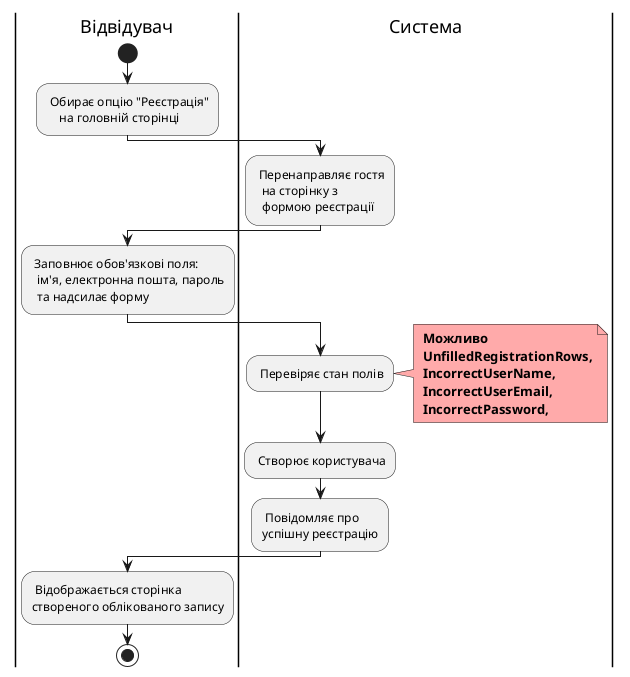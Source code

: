 <center style="
    border-radius:4px;
    border: 1px solid #cfd7e6;
    box-shadow: 0 1px 3px 0 rgba(89,105,129,.05), 0 1px 1px 0 rgba(0,0,0,.025);
    padding: 1em;"
    >


@startuml

    |Відвідувач|
        start
        : Обирає опцію "Реєстрація" 
            на головній сторінці;
    |Система|
        : Перенаправляє гостя 
          на сторінку з 
          формою реєстрації;
    |Відвідувач|
        : Заповнює обов'язкові поля:
          ім'я, електронна пошта, пароль
          та надсилає форму;
    |Система|
        : Перевіряє стан полів;
        note right #ffaaaa
        <b> Можливо
        <b> UnfilledRegistrationRows,
        <b> IncorrectUserName,
        <b> IncorrectUserEmail,
        <b> IncorrectPassword,
        end note
        
        : Створює користувача;
        : Повідомляє про 
        успішну реєстрацію;
    |Відвідувач|
        : Відображається сторінка 
        створеного облікованого запису;
        stop;

@enduml



</center>
